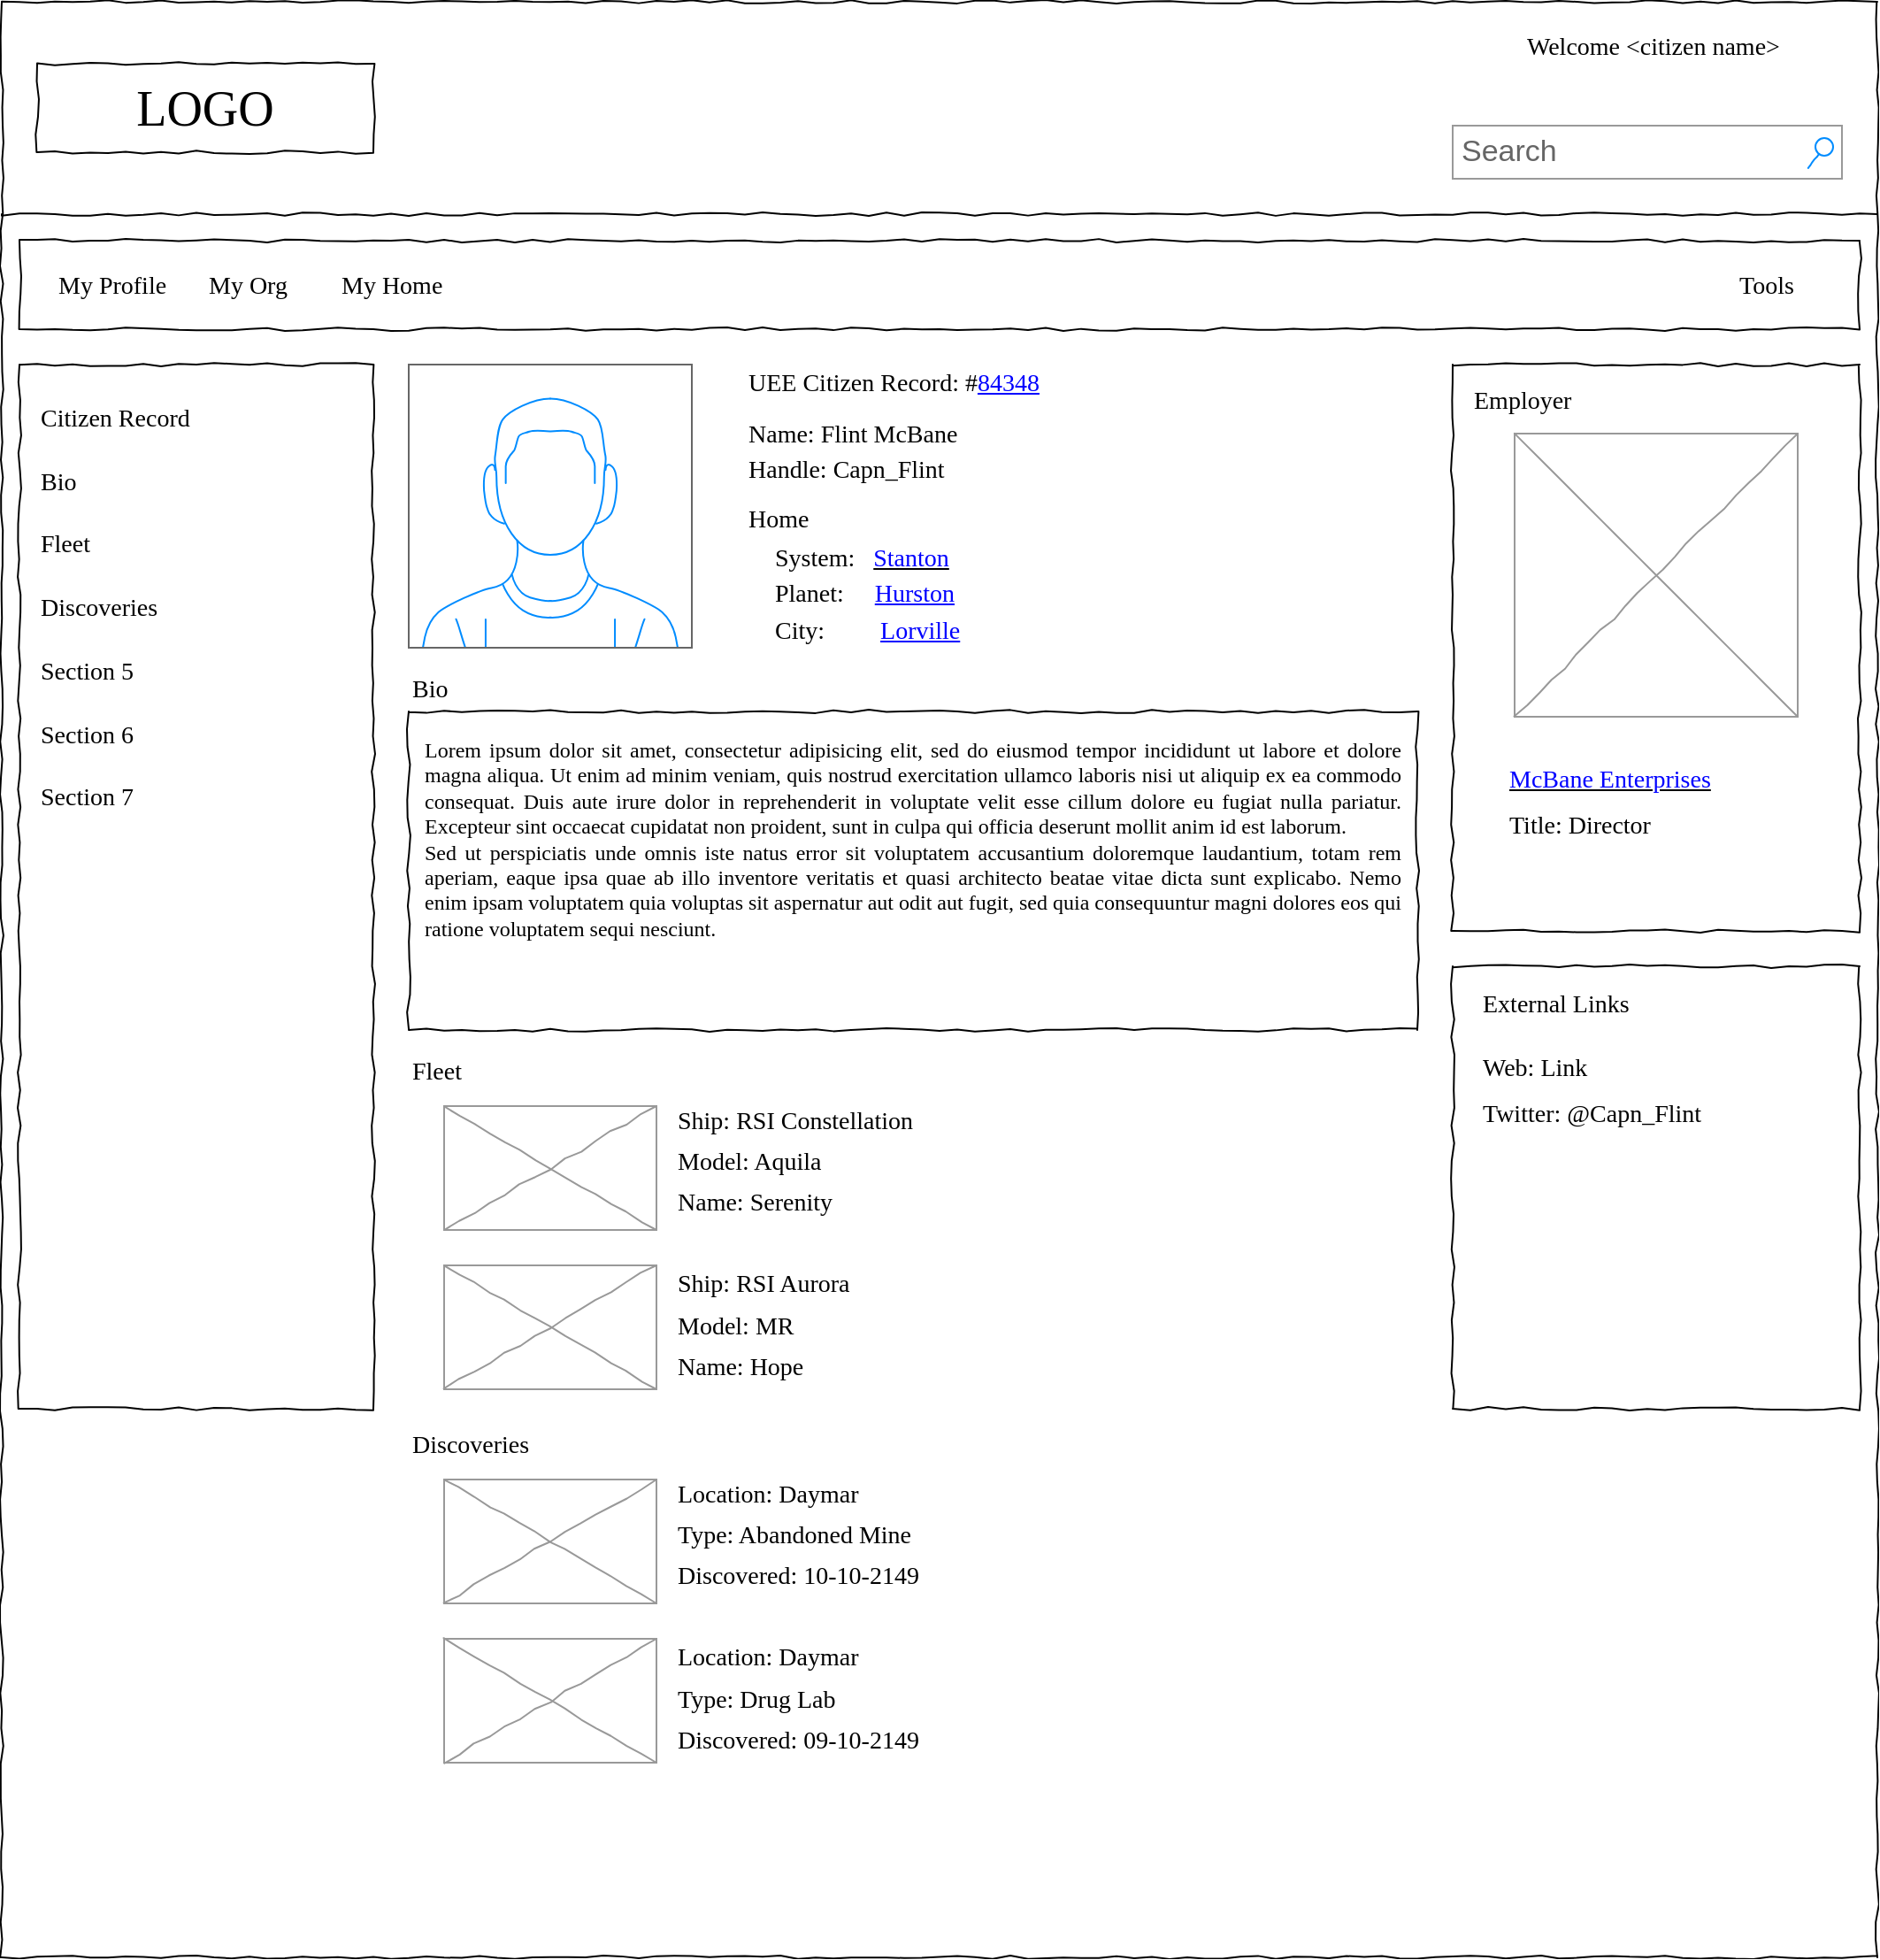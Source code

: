 <mxfile version="12.1.3" type="device" pages="1"><diagram name="Page-1" id="03018318-947c-dd8e-b7a3-06fadd420f32"><mxGraphModel dx="2060" dy="1073" grid="1" gridSize="10" guides="1" tooltips="1" connect="1" arrows="1" fold="1" page="1" pageScale="1" pageWidth="1100" pageHeight="850" background="#ffffff" math="0" shadow="0"><root><mxCell id="0"/><mxCell id="1" parent="0"/><mxCell id="677b7b8949515195-1" value="" style="whiteSpace=wrap;html=1;rounded=0;shadow=0;labelBackgroundColor=none;strokeColor=#000000;strokeWidth=1;fillColor=none;fontFamily=Verdana;fontSize=12;fontColor=#000000;align=center;comic=1;" parent="1" vertex="1"><mxGeometry x="20" y="25" width="1060" height="1105" as="geometry"/></mxCell><mxCell id="677b7b8949515195-2" value="LOGO" style="whiteSpace=wrap;html=1;rounded=0;shadow=0;labelBackgroundColor=none;strokeColor=#000000;strokeWidth=1;fillColor=#ffffff;fontFamily=Verdana;fontSize=28;fontColor=#000000;align=center;comic=1;" parent="1" vertex="1"><mxGeometry x="40" y="60" width="190" height="50" as="geometry"/></mxCell><mxCell id="677b7b8949515195-3" value="Search" style="strokeWidth=1;shadow=0;dashed=0;align=center;html=1;shape=mxgraph.mockup.forms.searchBox;strokeColor=#999999;mainText=;fillColor=#ffffff;strokeColor2=#008cff;fontColor=#666666;fontSize=17;align=left;spacingLeft=3;rounded=0;labelBackgroundColor=none;comic=1;" parent="1" vertex="1"><mxGeometry x="840" y="95" width="220" height="30" as="geometry"/></mxCell><mxCell id="677b7b8949515195-7" value="Welcome &amp;lt;citizen name&amp;gt;" style="text;html=1;points=[];align=left;verticalAlign=top;spacingTop=-4;fontSize=14;fontFamily=Verdana;fontColor=#000000;" parent="1" vertex="1"><mxGeometry x="880" y="40" width="60" height="20" as="geometry"/></mxCell><mxCell id="677b7b8949515195-8" value="" style="whiteSpace=wrap;html=1;rounded=0;shadow=0;labelBackgroundColor=none;strokeColor=#000000;strokeWidth=1;fillColor=none;fontFamily=Verdana;fontSize=12;fontColor=#000000;align=center;comic=1;" parent="1" vertex="1"><mxGeometry x="30" y="230" width="200" height="590" as="geometry"/></mxCell><mxCell id="677b7b8949515195-9" value="" style="line;strokeWidth=1;html=1;rounded=0;shadow=0;labelBackgroundColor=none;fillColor=none;fontFamily=Verdana;fontSize=14;fontColor=#000000;align=center;comic=1;" parent="1" vertex="1"><mxGeometry x="20" y="140" width="1060" height="10" as="geometry"/></mxCell><mxCell id="677b7b8949515195-10" value="" style="whiteSpace=wrap;html=1;rounded=0;shadow=0;labelBackgroundColor=none;strokeColor=#000000;strokeWidth=1;fillColor=none;fontFamily=Verdana;fontSize=12;fontColor=#000000;align=center;comic=1;" parent="1" vertex="1"><mxGeometry x="30" y="160" width="1040" height="50" as="geometry"/></mxCell><mxCell id="677b7b8949515195-11" value="My Profile" style="text;html=1;points=[];align=left;verticalAlign=top;spacingTop=-4;fontSize=14;fontFamily=Verdana;fontColor=#000000;" parent="1" vertex="1"><mxGeometry x="50" y="175" width="60" height="20" as="geometry"/></mxCell><mxCell id="677b7b8949515195-12" value="My Org" style="text;html=1;points=[];align=left;verticalAlign=top;spacingTop=-4;fontSize=14;fontFamily=Verdana;fontColor=#000000;" parent="1" vertex="1"><mxGeometry x="135" y="175" width="60" height="20" as="geometry"/></mxCell><mxCell id="677b7b8949515195-13" value="My Home" style="text;html=1;points=[];align=left;verticalAlign=top;spacingTop=-4;fontSize=14;fontFamily=Verdana;fontColor=#000000;" parent="1" vertex="1"><mxGeometry x="210" y="175" width="60" height="20" as="geometry"/></mxCell><mxCell id="677b7b8949515195-14" value="Tools" style="text;html=1;points=[];align=left;verticalAlign=top;spacingTop=-4;fontSize=14;fontFamily=Verdana;fontColor=#000000;" parent="1" vertex="1"><mxGeometry x="1000" y="175" width="60" height="20" as="geometry"/></mxCell><mxCell id="677b7b8949515195-15" value="&lt;div style=&quot;text-align: justify&quot;&gt;&lt;span&gt;Lorem ipsum dolor sit amet, consectetur adipisicing elit, sed do eiusmod tempor incididunt ut labore et dolore magna aliqua. Ut enim ad minim veniam, quis nostrud exercitation ullamco laboris nisi ut aliquip ex ea commodo consequat. Duis aute irure dolor in reprehenderit in voluptate velit esse cillum dolore eu fugiat nulla pariatur. Excepteur sint occaecat cupidatat non proident, sunt in culpa qui officia deserunt mollit anim id est laborum.&lt;/span&gt;&lt;/div&gt;&lt;div style=&quot;text-align: justify&quot;&gt;&lt;span&gt;Sed ut perspiciatis unde omnis iste natus error sit voluptatem accusantium doloremque laudantium, totam rem aperiam, eaque ipsa quae ab illo inventore veritatis et quasi architecto beatae vitae dicta sunt explicabo. Nemo enim ipsam voluptatem quia voluptas sit aspernatur aut odit aut fugit, sed quia consequuntur magni dolores eos qui ratione voluptatem sequi nesciunt.&amp;nbsp;&lt;/span&gt;&lt;/div&gt;" style="whiteSpace=wrap;html=1;rounded=0;shadow=0;labelBackgroundColor=none;strokeColor=#000000;strokeWidth=1;fillColor=none;fontFamily=Verdana;fontSize=12;fontColor=#000000;align=center;verticalAlign=top;spacing=10;comic=1;" parent="1" vertex="1"><mxGeometry x="250" y="426" width="570" height="180" as="geometry"/></mxCell><mxCell id="677b7b8949515195-25" value="" style="whiteSpace=wrap;html=1;rounded=0;shadow=0;labelBackgroundColor=none;strokeColor=#000000;strokeWidth=1;fillColor=none;fontFamily=Verdana;fontSize=12;fontColor=#000000;align=center;comic=1;" parent="1" vertex="1"><mxGeometry x="840" y="230" width="230" height="320" as="geometry"/></mxCell><mxCell id="677b7b8949515195-26" value="" style="whiteSpace=wrap;html=1;rounded=0;shadow=0;labelBackgroundColor=none;strokeColor=#000000;strokeWidth=1;fillColor=none;fontFamily=Verdana;fontSize=12;fontColor=#000000;align=center;comic=1;glass=0;" parent="1" vertex="1"><mxGeometry x="840" y="570" width="230" height="250" as="geometry"/></mxCell><mxCell id="677b7b8949515195-27" value="Citizen Record" style="text;html=1;points=[];align=left;verticalAlign=top;spacingTop=-4;fontSize=14;fontFamily=Verdana;fontColor=#000000;" parent="1" vertex="1"><mxGeometry x="40" y="250" width="170" height="20" as="geometry"/></mxCell><mxCell id="677b7b8949515195-28" value="Bio" style="text;html=1;points=[];align=left;verticalAlign=top;spacingTop=-4;fontSize=14;fontFamily=Verdana;fontColor=#000000;" parent="1" vertex="1"><mxGeometry x="40" y="286" width="170" height="20" as="geometry"/></mxCell><mxCell id="677b7b8949515195-29" value="Fleet" style="text;html=1;points=[];align=left;verticalAlign=top;spacingTop=-4;fontSize=14;fontFamily=Verdana;fontColor=#000000;" parent="1" vertex="1"><mxGeometry x="40" y="321" width="170" height="20" as="geometry"/></mxCell><mxCell id="677b7b8949515195-30" value="Discoveries" style="text;html=1;points=[];align=left;verticalAlign=top;spacingTop=-4;fontSize=14;fontFamily=Verdana;fontColor=#000000;" parent="1" vertex="1"><mxGeometry x="40" y="357" width="170" height="20" as="geometry"/></mxCell><mxCell id="677b7b8949515195-31" value="Section 7" style="text;html=1;points=[];align=left;verticalAlign=top;spacingTop=-4;fontSize=14;fontFamily=Verdana;fontColor=#000000;" parent="1" vertex="1"><mxGeometry x="40" y="464" width="170" height="20" as="geometry"/></mxCell><mxCell id="677b7b8949515195-39" value="Section 5" style="text;html=1;points=[];align=left;verticalAlign=top;spacingTop=-4;fontSize=14;fontFamily=Verdana;fontColor=#000000;" parent="1" vertex="1"><mxGeometry x="40" y="393" width="170" height="20" as="geometry"/></mxCell><mxCell id="677b7b8949515195-40" value="Section 6" style="text;html=1;points=[];align=left;verticalAlign=top;spacingTop=-4;fontSize=14;fontFamily=Verdana;fontColor=#000000;" parent="1" vertex="1"><mxGeometry x="40" y="429" width="170" height="20" as="geometry"/></mxCell><mxCell id="677b7b8949515195-42" value="External Links" style="text;html=1;points=[];align=left;verticalAlign=top;spacingTop=-4;fontSize=14;fontFamily=Verdana;fontColor=#000000;" parent="1" vertex="1"><mxGeometry x="855" y="581" width="170" height="20" as="geometry"/></mxCell><mxCell id="-UWu3EK0LhLVIEwH7Tlu-1" value="UEE Citizen Record: #&lt;font color=&quot;#0000ff&quot;&gt;&lt;u&gt;84348&lt;/u&gt;&lt;/font&gt;" style="text;html=1;points=[];align=left;verticalAlign=top;spacingTop=-4;fontSize=14;fontFamily=Verdana;fontColor=#000000;" vertex="1" parent="1"><mxGeometry x="440" y="230" width="170" height="20" as="geometry"/></mxCell><mxCell id="-UWu3EK0LhLVIEwH7Tlu-2" value="Name: Flint McBane" style="text;html=1;points=[];align=left;verticalAlign=top;spacingTop=-4;fontSize=14;fontFamily=Verdana;fontColor=#000000;" vertex="1" parent="1"><mxGeometry x="440" y="259" width="170" height="20" as="geometry"/></mxCell><mxCell id="-UWu3EK0LhLVIEwH7Tlu-3" value="Handle: Capn_Flint" style="text;html=1;points=[];align=left;verticalAlign=top;spacingTop=-4;fontSize=14;fontFamily=Verdana;fontColor=#000000;" vertex="1" parent="1"><mxGeometry x="440" y="279" width="170" height="20" as="geometry"/></mxCell><mxCell id="-UWu3EK0LhLVIEwH7Tlu-4" value="&lt;u&gt;&lt;font color=&quot;#0000ff&quot;&gt;McBane Enterprises&lt;/font&gt;&lt;/u&gt;" style="text;html=1;points=[];align=left;verticalAlign=top;spacingTop=-4;fontSize=14;fontFamily=Verdana;fontColor=#000000;" vertex="1" parent="1"><mxGeometry x="870" y="454" width="170" height="20" as="geometry"/></mxCell><mxCell id="-UWu3EK0LhLVIEwH7Tlu-5" value="Title: Director" style="text;html=1;points=[];align=left;verticalAlign=top;spacingTop=-4;fontSize=14;fontFamily=Verdana;fontColor=#000000;" vertex="1" parent="1"><mxGeometry x="870" y="480" width="170" height="20" as="geometry"/></mxCell><mxCell id="-UWu3EK0LhLVIEwH7Tlu-6" value="System:&amp;nbsp; &amp;nbsp;&lt;u&gt;&lt;font color=&quot;#0000ff&quot;&gt;Stanton&lt;/font&gt;&lt;/u&gt;" style="text;html=1;points=[];align=left;verticalAlign=top;spacingTop=-4;fontSize=14;fontFamily=Verdana;fontColor=#000000;" vertex="1" parent="1"><mxGeometry x="455" y="329" width="170" height="20" as="geometry"/></mxCell><mxCell id="-UWu3EK0LhLVIEwH7Tlu-7" value="Planet:&amp;nbsp; &amp;nbsp; &amp;nbsp;&lt;font color=&quot;#0000ff&quot;&gt;&lt;u&gt;Hurston&lt;/u&gt;&lt;/font&gt;" style="text;html=1;points=[];align=left;verticalAlign=top;spacingTop=-4;fontSize=14;fontFamily=Verdana;fontColor=#000000;" vertex="1" parent="1"><mxGeometry x="455" y="349" width="170" height="20" as="geometry"/></mxCell><mxCell id="-UWu3EK0LhLVIEwH7Tlu-8" value="City:&amp;nbsp; &amp;nbsp; &amp;nbsp; &amp;nbsp; &amp;nbsp;&lt;font color=&quot;#0000ff&quot;&gt;&lt;u&gt;Lorville&lt;/u&gt;&lt;/font&gt;" style="text;html=1;points=[];align=left;verticalAlign=top;spacingTop=-4;fontSize=14;fontFamily=Verdana;fontColor=#000000;" vertex="1" parent="1"><mxGeometry x="455" y="370" width="170" height="20" as="geometry"/></mxCell><mxCell id="-UWu3EK0LhLVIEwH7Tlu-11" value="Bio" style="text;html=1;points=[];align=left;verticalAlign=top;spacingTop=-4;fontSize=14;fontFamily=Verdana;fontColor=#000000;" vertex="1" parent="1"><mxGeometry x="250" y="403" width="170" height="20" as="geometry"/></mxCell><mxCell id="-UWu3EK0LhLVIEwH7Tlu-12" value="Employer" style="text;html=1;points=[];align=left;verticalAlign=top;spacingTop=-4;fontSize=14;fontFamily=Verdana;fontColor=#000000;" vertex="1" parent="1"><mxGeometry x="850" y="240" width="170" height="20" as="geometry"/></mxCell><mxCell id="-UWu3EK0LhLVIEwH7Tlu-13" value="" style="verticalLabelPosition=bottom;shadow=0;dashed=0;align=center;html=1;verticalAlign=top;strokeWidth=1;shape=mxgraph.mockup.graphics.simpleIcon;strokeColor=#999999;fillColor=#ffffff;rounded=0;labelBackgroundColor=none;fontFamily=Verdana;fontSize=14;fontColor=#000000;comic=1;" vertex="1" parent="1"><mxGeometry x="875" y="269" width="160" height="160" as="geometry"/></mxCell><mxCell id="-UWu3EK0LhLVIEwH7Tlu-17" value="" style="verticalLabelPosition=bottom;shadow=0;dashed=0;align=center;html=1;verticalAlign=top;strokeWidth=1;shape=mxgraph.mockup.containers.userMale;strokeColor=#666666;strokeColor2=#008cff;fillColor=#ffffff;" vertex="1" parent="1"><mxGeometry x="250" y="230" width="160" height="160" as="geometry"/></mxCell><mxCell id="-UWu3EK0LhLVIEwH7Tlu-18" value="Fleet" style="text;html=1;points=[];align=left;verticalAlign=top;spacingTop=-4;fontSize=14;fontFamily=Verdana;fontColor=#000000;" vertex="1" parent="1"><mxGeometry x="250" y="619" width="170" height="20" as="geometry"/></mxCell><mxCell id="-UWu3EK0LhLVIEwH7Tlu-20" value="" style="verticalLabelPosition=bottom;shadow=0;dashed=0;align=center;html=1;verticalAlign=top;strokeWidth=1;shape=mxgraph.mockup.graphics.simpleIcon;strokeColor=#999999;fillColor=#ffffff;rounded=0;glass=0;comic=1;" vertex="1" parent="1"><mxGeometry x="270" y="649" width="120" height="70" as="geometry"/></mxCell><mxCell id="-UWu3EK0LhLVIEwH7Tlu-23" value="" style="verticalLabelPosition=bottom;shadow=0;dashed=0;align=center;html=1;verticalAlign=top;strokeWidth=1;shape=mxgraph.mockup.graphics.simpleIcon;strokeColor=#999999;fillColor=#ffffff;rounded=0;glass=0;comic=1;" vertex="1" parent="1"><mxGeometry x="270" y="739" width="120" height="70" as="geometry"/></mxCell><mxCell id="-UWu3EK0LhLVIEwH7Tlu-35" value="Ship: RSI Constellation" style="text;html=1;points=[];align=left;verticalAlign=top;spacingTop=-4;fontSize=14;fontFamily=Verdana;fontColor=#000000;" vertex="1" parent="1"><mxGeometry x="400" y="646.5" width="170" height="20" as="geometry"/></mxCell><mxCell id="-UWu3EK0LhLVIEwH7Tlu-36" value="Model: Aquila" style="text;html=1;points=[];align=left;verticalAlign=top;spacingTop=-4;fontSize=14;fontFamily=Verdana;fontColor=#000000;" vertex="1" parent="1"><mxGeometry x="400" y="670" width="170" height="20" as="geometry"/></mxCell><mxCell id="-UWu3EK0LhLVIEwH7Tlu-37" value="Name: Serenity" style="text;html=1;points=[];align=left;verticalAlign=top;spacingTop=-4;fontSize=14;fontFamily=Verdana;fontColor=#000000;" vertex="1" parent="1"><mxGeometry x="400" y="693" width="170" height="20" as="geometry"/></mxCell><mxCell id="-UWu3EK0LhLVIEwH7Tlu-40" value="Ship: RSI Aurora" style="text;html=1;points=[];align=left;verticalAlign=top;spacingTop=-4;fontSize=14;fontFamily=Verdana;fontColor=#000000;" vertex="1" parent="1"><mxGeometry x="400" y="739" width="170" height="20" as="geometry"/></mxCell><mxCell id="-UWu3EK0LhLVIEwH7Tlu-41" value="Model: MR" style="text;html=1;points=[];align=left;verticalAlign=top;spacingTop=-4;fontSize=14;fontFamily=Verdana;fontColor=#000000;" vertex="1" parent="1"><mxGeometry x="400" y="762.5" width="170" height="20" as="geometry"/></mxCell><mxCell id="-UWu3EK0LhLVIEwH7Tlu-42" value="Name: Hope" style="text;html=1;points=[];align=left;verticalAlign=top;spacingTop=-4;fontSize=14;fontFamily=Verdana;fontColor=#000000;" vertex="1" parent="1"><mxGeometry x="400" y="785.5" width="170" height="20" as="geometry"/></mxCell><mxCell id="-UWu3EK0LhLVIEwH7Tlu-46" value="Home" style="text;html=1;points=[];align=left;verticalAlign=top;spacingTop=-4;fontSize=14;fontFamily=Verdana;fontColor=#000000;" vertex="1" parent="1"><mxGeometry x="440" y="307" width="170" height="20" as="geometry"/></mxCell><mxCell id="-UWu3EK0LhLVIEwH7Tlu-47" value="Web: Link" style="text;html=1;points=[];align=left;verticalAlign=top;spacingTop=-4;fontSize=14;fontFamily=Verdana;fontColor=#000000;" vertex="1" parent="1"><mxGeometry x="855" y="617" width="170" height="20" as="geometry"/></mxCell><mxCell id="-UWu3EK0LhLVIEwH7Tlu-48" value="Twitter: @Capn_Flint" style="text;html=1;points=[];align=left;verticalAlign=top;spacingTop=-4;fontSize=14;fontFamily=Verdana;fontColor=#000000;" vertex="1" parent="1"><mxGeometry x="855" y="643" width="170" height="20" as="geometry"/></mxCell><mxCell id="-UWu3EK0LhLVIEwH7Tlu-49" value="Discoveries" style="text;html=1;points=[];align=left;verticalAlign=top;spacingTop=-4;fontSize=14;fontFamily=Verdana;fontColor=#000000;" vertex="1" parent="1"><mxGeometry x="250" y="830" width="170" height="20" as="geometry"/></mxCell><mxCell id="-UWu3EK0LhLVIEwH7Tlu-50" value="" style="verticalLabelPosition=bottom;shadow=0;dashed=0;align=center;html=1;verticalAlign=top;strokeWidth=1;shape=mxgraph.mockup.graphics.simpleIcon;strokeColor=#999999;fillColor=#ffffff;rounded=0;glass=0;comic=1;" vertex="1" parent="1"><mxGeometry x="270" y="860" width="120" height="70" as="geometry"/></mxCell><mxCell id="-UWu3EK0LhLVIEwH7Tlu-51" value="" style="verticalLabelPosition=bottom;shadow=0;dashed=0;align=center;html=1;verticalAlign=top;strokeWidth=1;shape=mxgraph.mockup.graphics.simpleIcon;strokeColor=#999999;fillColor=#ffffff;rounded=0;glass=0;comic=1;" vertex="1" parent="1"><mxGeometry x="270" y="950" width="120" height="70" as="geometry"/></mxCell><mxCell id="-UWu3EK0LhLVIEwH7Tlu-52" value="Location: Daymar" style="text;html=1;points=[];align=left;verticalAlign=top;spacingTop=-4;fontSize=14;fontFamily=Verdana;fontColor=#000000;" vertex="1" parent="1"><mxGeometry x="400" y="857.5" width="170" height="20" as="geometry"/></mxCell><mxCell id="-UWu3EK0LhLVIEwH7Tlu-53" value="Type: Abandoned Mine" style="text;html=1;points=[];align=left;verticalAlign=top;spacingTop=-4;fontSize=14;fontFamily=Verdana;fontColor=#000000;" vertex="1" parent="1"><mxGeometry x="400" y="881" width="170" height="20" as="geometry"/></mxCell><mxCell id="-UWu3EK0LhLVIEwH7Tlu-54" value="Discovered: 10-10-2149" style="text;html=1;points=[];align=left;verticalAlign=top;spacingTop=-4;fontSize=14;fontFamily=Verdana;fontColor=#000000;" vertex="1" parent="1"><mxGeometry x="400" y="904" width="170" height="20" as="geometry"/></mxCell><mxCell id="-UWu3EK0LhLVIEwH7Tlu-55" value="Location: Daymar" style="text;html=1;points=[];align=left;verticalAlign=top;spacingTop=-4;fontSize=14;fontFamily=Verdana;fontColor=#000000;" vertex="1" parent="1"><mxGeometry x="400" y="950" width="170" height="20" as="geometry"/></mxCell><mxCell id="-UWu3EK0LhLVIEwH7Tlu-56" value="Type: Drug Lab" style="text;html=1;points=[];align=left;verticalAlign=top;spacingTop=-4;fontSize=14;fontFamily=Verdana;fontColor=#000000;" vertex="1" parent="1"><mxGeometry x="400" y="973.5" width="170" height="20" as="geometry"/></mxCell><mxCell id="-UWu3EK0LhLVIEwH7Tlu-57" value="Discovered: 09-10-2149" style="text;html=1;points=[];align=left;verticalAlign=top;spacingTop=-4;fontSize=14;fontFamily=Verdana;fontColor=#000000;" vertex="1" parent="1"><mxGeometry x="400" y="996.5" width="170" height="20" as="geometry"/></mxCell></root></mxGraphModel></diagram></mxfile>